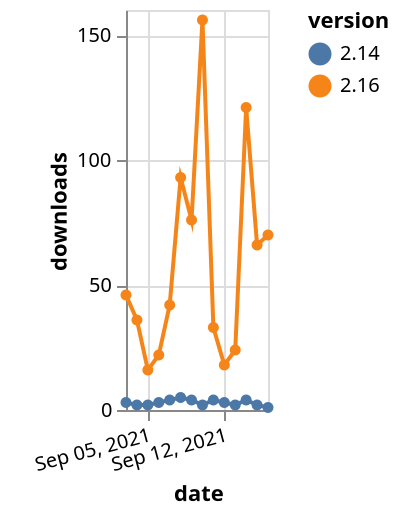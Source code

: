 {"$schema": "https://vega.github.io/schema/vega-lite/v5.json", "description": "A simple bar chart with embedded data.", "data": {"values": [{"date": "2021-09-03", "total": 59408, "delta": 46, "version": "2.16"}, {"date": "2021-09-04", "total": 59444, "delta": 36, "version": "2.16"}, {"date": "2021-09-05", "total": 59460, "delta": 16, "version": "2.16"}, {"date": "2021-09-06", "total": 59482, "delta": 22, "version": "2.16"}, {"date": "2021-09-07", "total": 59524, "delta": 42, "version": "2.16"}, {"date": "2021-09-08", "total": 59617, "delta": 93, "version": "2.16"}, {"date": "2021-09-09", "total": 59693, "delta": 76, "version": "2.16"}, {"date": "2021-09-10", "total": 59849, "delta": 156, "version": "2.16"}, {"date": "2021-09-11", "total": 59882, "delta": 33, "version": "2.16"}, {"date": "2021-09-12", "total": 59900, "delta": 18, "version": "2.16"}, {"date": "2021-09-13", "total": 59924, "delta": 24, "version": "2.16"}, {"date": "2021-09-14", "total": 60045, "delta": 121, "version": "2.16"}, {"date": "2021-09-15", "total": 60111, "delta": 66, "version": "2.16"}, {"date": "2021-09-16", "total": 60181, "delta": 70, "version": "2.16"}, {"date": "2021-09-03", "total": 22584, "delta": 3, "version": "2.14"}, {"date": "2021-09-04", "total": 22586, "delta": 2, "version": "2.14"}, {"date": "2021-09-05", "total": 22588, "delta": 2, "version": "2.14"}, {"date": "2021-09-06", "total": 22591, "delta": 3, "version": "2.14"}, {"date": "2021-09-07", "total": 22595, "delta": 4, "version": "2.14"}, {"date": "2021-09-08", "total": 22600, "delta": 5, "version": "2.14"}, {"date": "2021-09-09", "total": 22604, "delta": 4, "version": "2.14"}, {"date": "2021-09-10", "total": 22606, "delta": 2, "version": "2.14"}, {"date": "2021-09-11", "total": 22610, "delta": 4, "version": "2.14"}, {"date": "2021-09-12", "total": 22613, "delta": 3, "version": "2.14"}, {"date": "2021-09-13", "total": 22615, "delta": 2, "version": "2.14"}, {"date": "2021-09-14", "total": 22619, "delta": 4, "version": "2.14"}, {"date": "2021-09-15", "total": 22621, "delta": 2, "version": "2.14"}, {"date": "2021-09-16", "total": 22622, "delta": 1, "version": "2.14"}]}, "width": "container", "mark": {"type": "line", "point": {"filled": true}}, "encoding": {"x": {"field": "date", "type": "temporal", "timeUnit": "yearmonthdate", "title": "date", "axis": {"labelAngle": -15}}, "y": {"field": "delta", "type": "quantitative", "title": "downloads"}, "color": {"field": "version", "type": "nominal"}, "tooltip": {"field": "delta"}}}